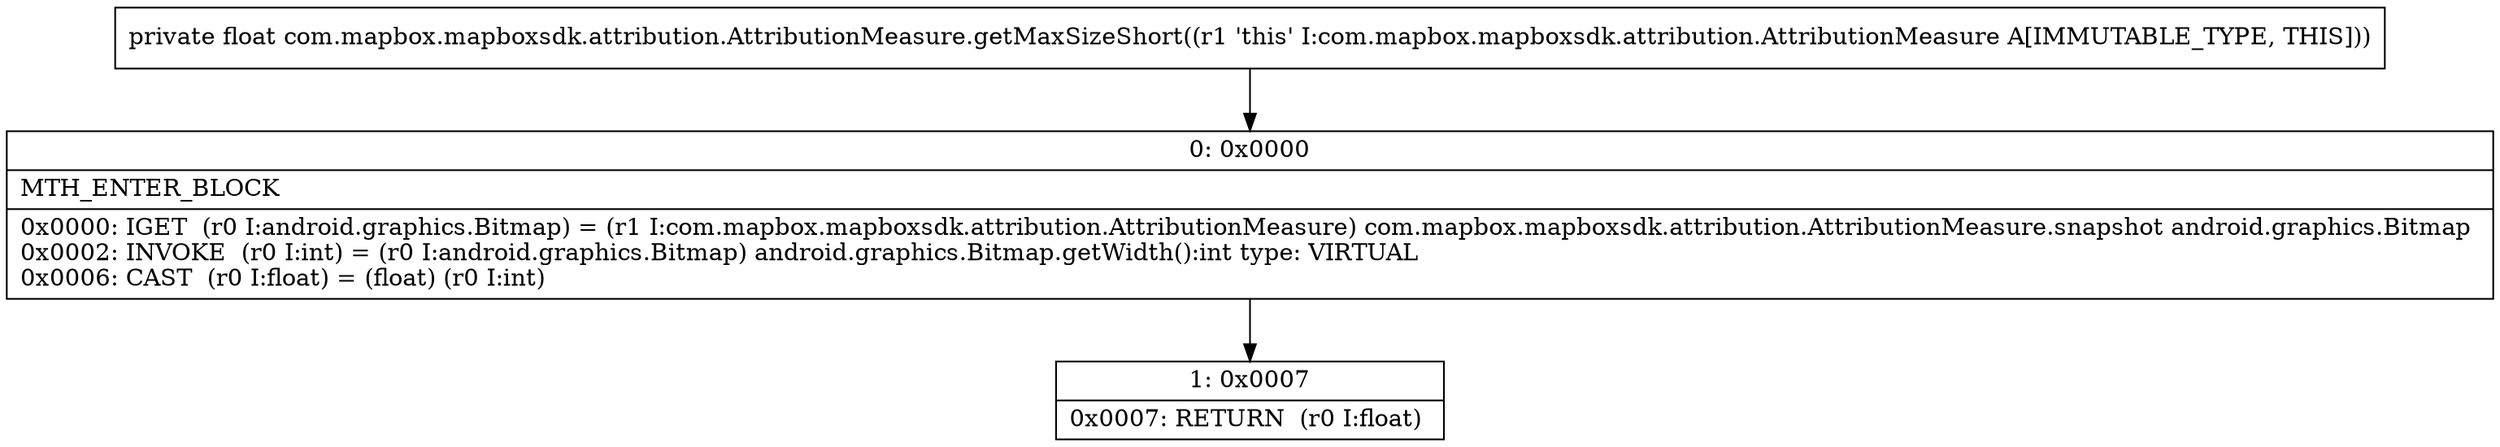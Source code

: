 digraph "CFG forcom.mapbox.mapboxsdk.attribution.AttributionMeasure.getMaxSizeShort()F" {
Node_0 [shape=record,label="{0\:\ 0x0000|MTH_ENTER_BLOCK\l|0x0000: IGET  (r0 I:android.graphics.Bitmap) = (r1 I:com.mapbox.mapboxsdk.attribution.AttributionMeasure) com.mapbox.mapboxsdk.attribution.AttributionMeasure.snapshot android.graphics.Bitmap \l0x0002: INVOKE  (r0 I:int) = (r0 I:android.graphics.Bitmap) android.graphics.Bitmap.getWidth():int type: VIRTUAL \l0x0006: CAST  (r0 I:float) = (float) (r0 I:int) \l}"];
Node_1 [shape=record,label="{1\:\ 0x0007|0x0007: RETURN  (r0 I:float) \l}"];
MethodNode[shape=record,label="{private float com.mapbox.mapboxsdk.attribution.AttributionMeasure.getMaxSizeShort((r1 'this' I:com.mapbox.mapboxsdk.attribution.AttributionMeasure A[IMMUTABLE_TYPE, THIS])) }"];
MethodNode -> Node_0;
Node_0 -> Node_1;
}


